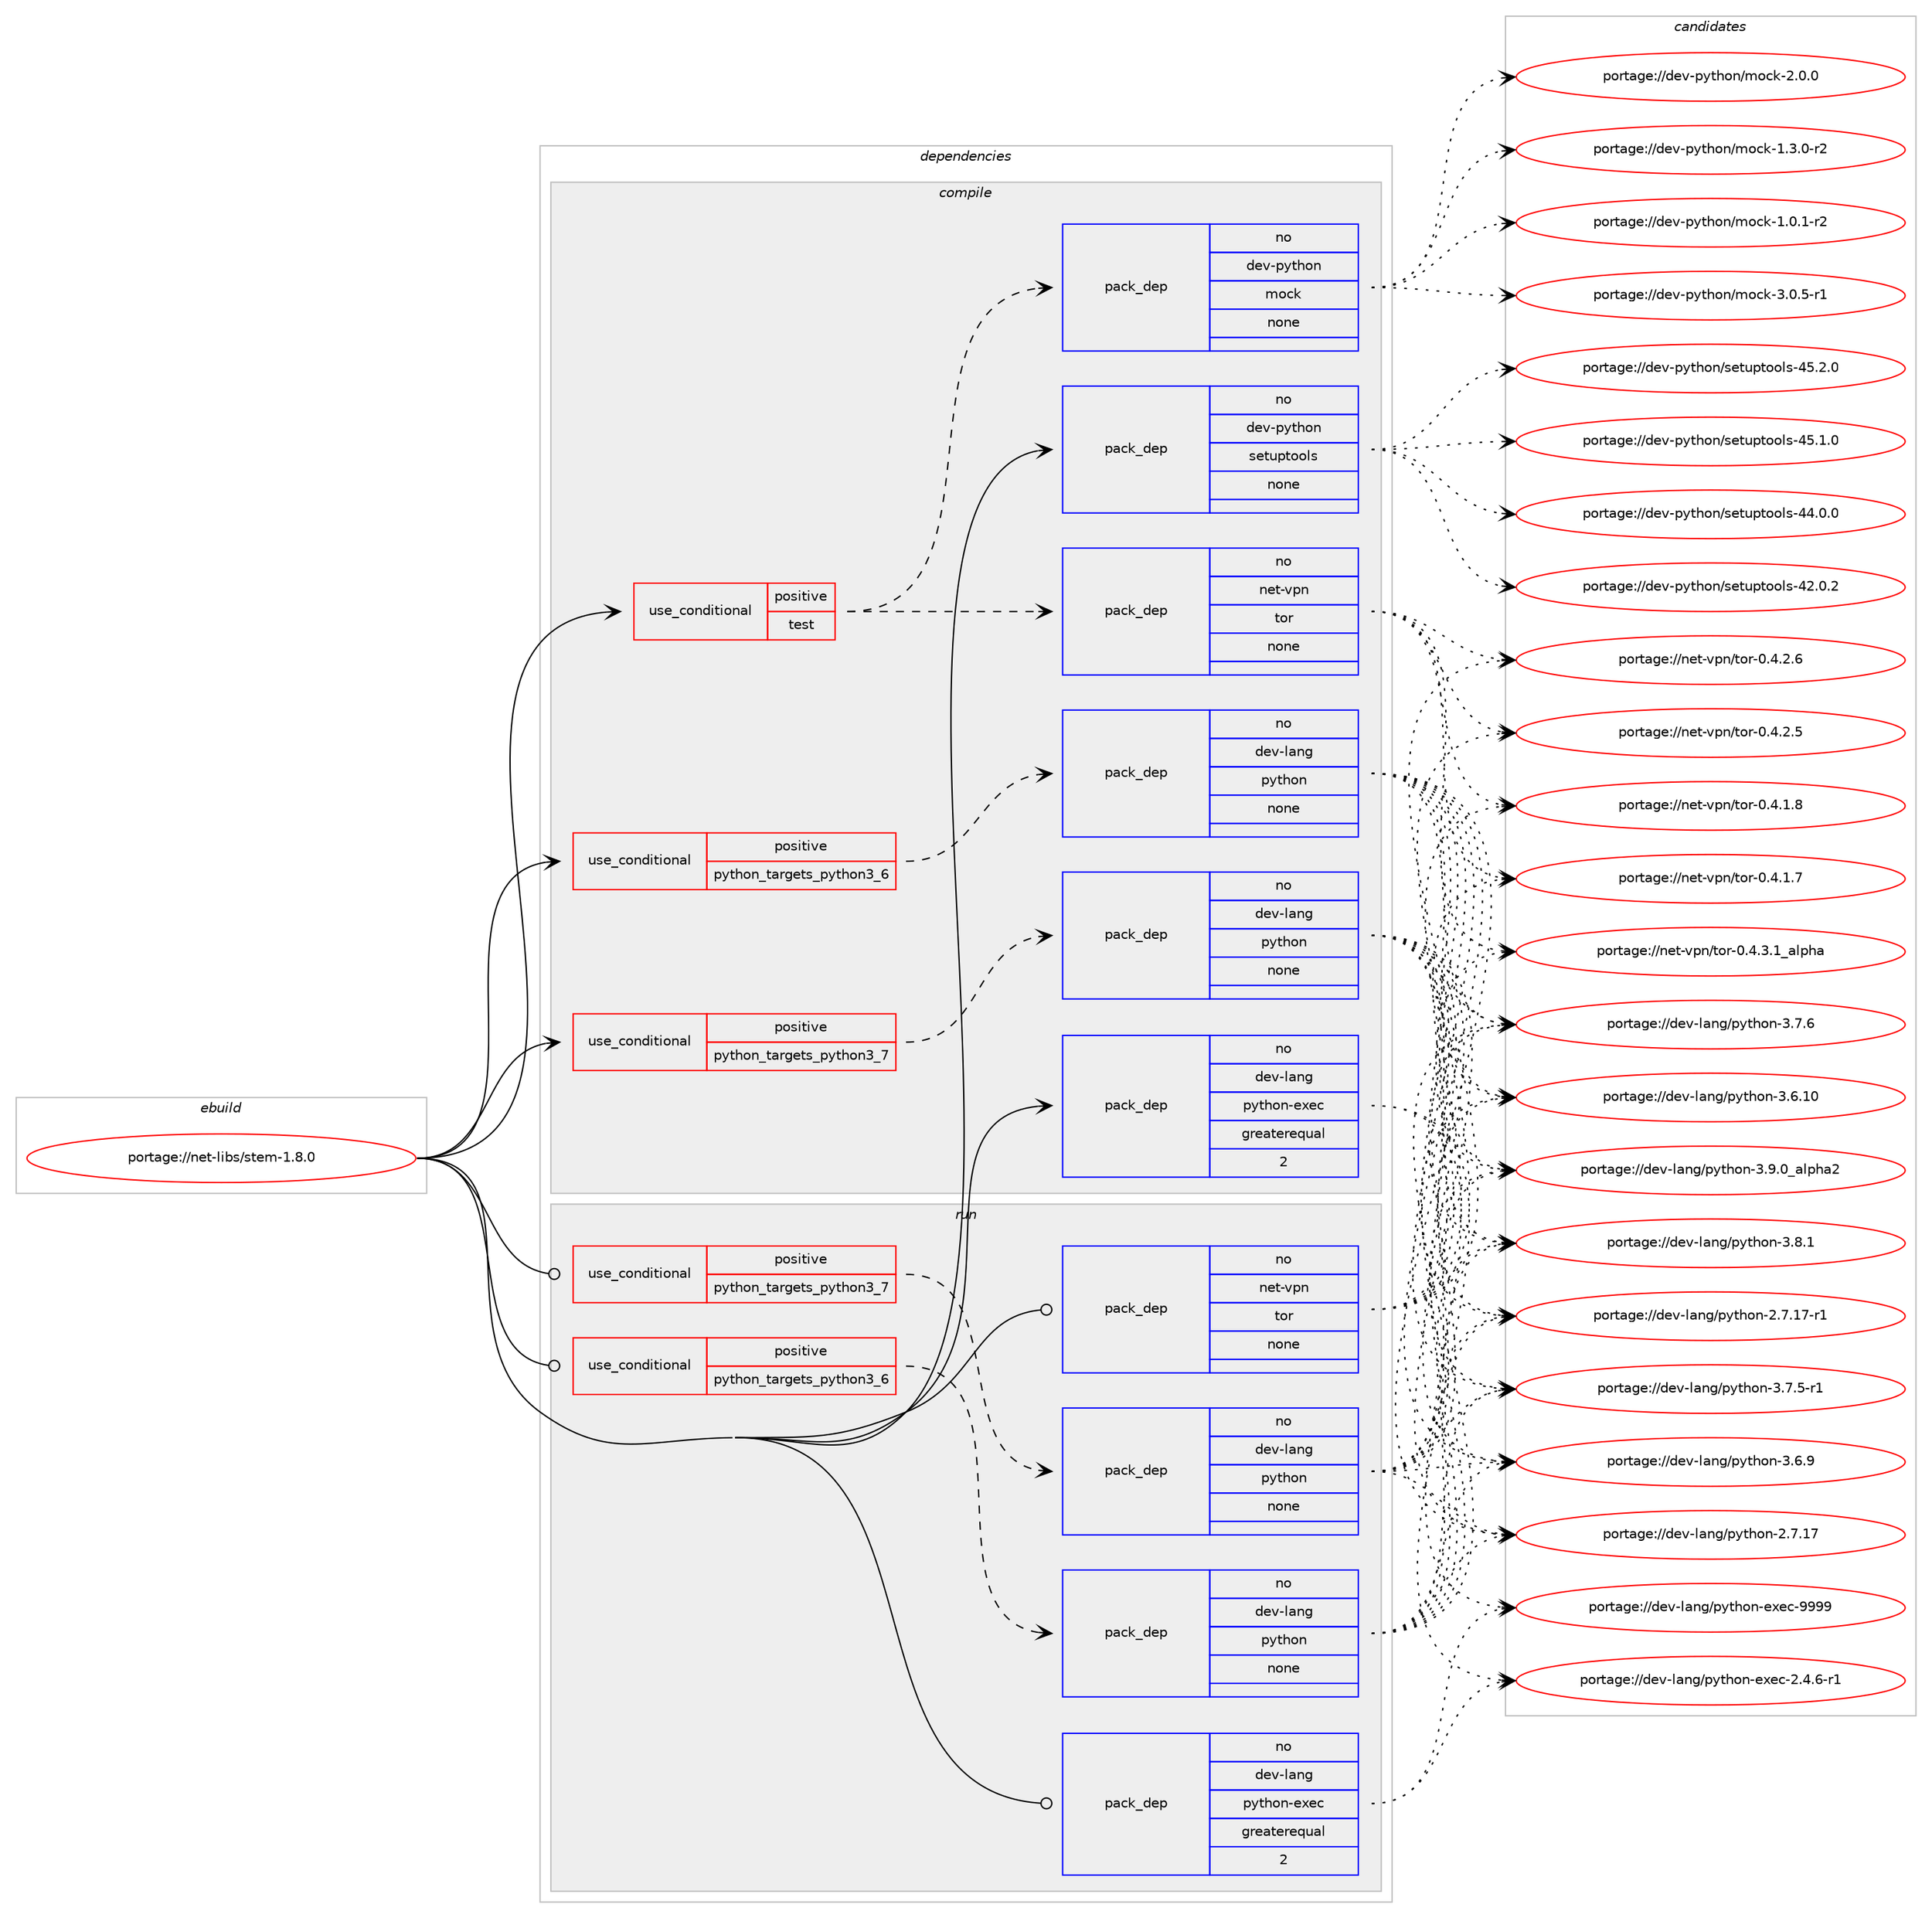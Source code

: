 digraph prolog {

# *************
# Graph options
# *************

newrank=true;
concentrate=true;
compound=true;
graph [rankdir=LR,fontname=Helvetica,fontsize=10,ranksep=1.5];#, ranksep=2.5, nodesep=0.2];
edge  [arrowhead=vee];
node  [fontname=Helvetica,fontsize=10];

# **********
# The ebuild
# **********

subgraph cluster_leftcol {
color=gray;
rank=same;
label=<<i>ebuild</i>>;
id [label="portage://net-libs/stem-1.8.0", color=red, width=4, href="../net-libs/stem-1.8.0.svg"];
}

# ****************
# The dependencies
# ****************

subgraph cluster_midcol {
color=gray;
label=<<i>dependencies</i>>;
subgraph cluster_compile {
fillcolor="#eeeeee";
style=filled;
label=<<i>compile</i>>;
subgraph cond27929 {
dependency131733 [label=<<TABLE BORDER="0" CELLBORDER="1" CELLSPACING="0" CELLPADDING="4"><TR><TD ROWSPAN="3" CELLPADDING="10">use_conditional</TD></TR><TR><TD>positive</TD></TR><TR><TD>python_targets_python3_6</TD></TR></TABLE>>, shape=none, color=red];
subgraph pack101604 {
dependency131734 [label=<<TABLE BORDER="0" CELLBORDER="1" CELLSPACING="0" CELLPADDING="4" WIDTH="220"><TR><TD ROWSPAN="6" CELLPADDING="30">pack_dep</TD></TR><TR><TD WIDTH="110">no</TD></TR><TR><TD>dev-lang</TD></TR><TR><TD>python</TD></TR><TR><TD>none</TD></TR><TR><TD></TD></TR></TABLE>>, shape=none, color=blue];
}
dependency131733:e -> dependency131734:w [weight=20,style="dashed",arrowhead="vee"];
}
id:e -> dependency131733:w [weight=20,style="solid",arrowhead="vee"];
subgraph cond27930 {
dependency131735 [label=<<TABLE BORDER="0" CELLBORDER="1" CELLSPACING="0" CELLPADDING="4"><TR><TD ROWSPAN="3" CELLPADDING="10">use_conditional</TD></TR><TR><TD>positive</TD></TR><TR><TD>python_targets_python3_7</TD></TR></TABLE>>, shape=none, color=red];
subgraph pack101605 {
dependency131736 [label=<<TABLE BORDER="0" CELLBORDER="1" CELLSPACING="0" CELLPADDING="4" WIDTH="220"><TR><TD ROWSPAN="6" CELLPADDING="30">pack_dep</TD></TR><TR><TD WIDTH="110">no</TD></TR><TR><TD>dev-lang</TD></TR><TR><TD>python</TD></TR><TR><TD>none</TD></TR><TR><TD></TD></TR></TABLE>>, shape=none, color=blue];
}
dependency131735:e -> dependency131736:w [weight=20,style="dashed",arrowhead="vee"];
}
id:e -> dependency131735:w [weight=20,style="solid",arrowhead="vee"];
subgraph cond27931 {
dependency131737 [label=<<TABLE BORDER="0" CELLBORDER="1" CELLSPACING="0" CELLPADDING="4"><TR><TD ROWSPAN="3" CELLPADDING="10">use_conditional</TD></TR><TR><TD>positive</TD></TR><TR><TD>test</TD></TR></TABLE>>, shape=none, color=red];
subgraph pack101606 {
dependency131738 [label=<<TABLE BORDER="0" CELLBORDER="1" CELLSPACING="0" CELLPADDING="4" WIDTH="220"><TR><TD ROWSPAN="6" CELLPADDING="30">pack_dep</TD></TR><TR><TD WIDTH="110">no</TD></TR><TR><TD>dev-python</TD></TR><TR><TD>mock</TD></TR><TR><TD>none</TD></TR><TR><TD></TD></TR></TABLE>>, shape=none, color=blue];
}
dependency131737:e -> dependency131738:w [weight=20,style="dashed",arrowhead="vee"];
subgraph pack101607 {
dependency131739 [label=<<TABLE BORDER="0" CELLBORDER="1" CELLSPACING="0" CELLPADDING="4" WIDTH="220"><TR><TD ROWSPAN="6" CELLPADDING="30">pack_dep</TD></TR><TR><TD WIDTH="110">no</TD></TR><TR><TD>net-vpn</TD></TR><TR><TD>tor</TD></TR><TR><TD>none</TD></TR><TR><TD></TD></TR></TABLE>>, shape=none, color=blue];
}
dependency131737:e -> dependency131739:w [weight=20,style="dashed",arrowhead="vee"];
}
id:e -> dependency131737:w [weight=20,style="solid",arrowhead="vee"];
subgraph pack101608 {
dependency131740 [label=<<TABLE BORDER="0" CELLBORDER="1" CELLSPACING="0" CELLPADDING="4" WIDTH="220"><TR><TD ROWSPAN="6" CELLPADDING="30">pack_dep</TD></TR><TR><TD WIDTH="110">no</TD></TR><TR><TD>dev-lang</TD></TR><TR><TD>python-exec</TD></TR><TR><TD>greaterequal</TD></TR><TR><TD>2</TD></TR></TABLE>>, shape=none, color=blue];
}
id:e -> dependency131740:w [weight=20,style="solid",arrowhead="vee"];
subgraph pack101609 {
dependency131741 [label=<<TABLE BORDER="0" CELLBORDER="1" CELLSPACING="0" CELLPADDING="4" WIDTH="220"><TR><TD ROWSPAN="6" CELLPADDING="30">pack_dep</TD></TR><TR><TD WIDTH="110">no</TD></TR><TR><TD>dev-python</TD></TR><TR><TD>setuptools</TD></TR><TR><TD>none</TD></TR><TR><TD></TD></TR></TABLE>>, shape=none, color=blue];
}
id:e -> dependency131741:w [weight=20,style="solid",arrowhead="vee"];
}
subgraph cluster_compileandrun {
fillcolor="#eeeeee";
style=filled;
label=<<i>compile and run</i>>;
}
subgraph cluster_run {
fillcolor="#eeeeee";
style=filled;
label=<<i>run</i>>;
subgraph cond27932 {
dependency131742 [label=<<TABLE BORDER="0" CELLBORDER="1" CELLSPACING="0" CELLPADDING="4"><TR><TD ROWSPAN="3" CELLPADDING="10">use_conditional</TD></TR><TR><TD>positive</TD></TR><TR><TD>python_targets_python3_6</TD></TR></TABLE>>, shape=none, color=red];
subgraph pack101610 {
dependency131743 [label=<<TABLE BORDER="0" CELLBORDER="1" CELLSPACING="0" CELLPADDING="4" WIDTH="220"><TR><TD ROWSPAN="6" CELLPADDING="30">pack_dep</TD></TR><TR><TD WIDTH="110">no</TD></TR><TR><TD>dev-lang</TD></TR><TR><TD>python</TD></TR><TR><TD>none</TD></TR><TR><TD></TD></TR></TABLE>>, shape=none, color=blue];
}
dependency131742:e -> dependency131743:w [weight=20,style="dashed",arrowhead="vee"];
}
id:e -> dependency131742:w [weight=20,style="solid",arrowhead="odot"];
subgraph cond27933 {
dependency131744 [label=<<TABLE BORDER="0" CELLBORDER="1" CELLSPACING="0" CELLPADDING="4"><TR><TD ROWSPAN="3" CELLPADDING="10">use_conditional</TD></TR><TR><TD>positive</TD></TR><TR><TD>python_targets_python3_7</TD></TR></TABLE>>, shape=none, color=red];
subgraph pack101611 {
dependency131745 [label=<<TABLE BORDER="0" CELLBORDER="1" CELLSPACING="0" CELLPADDING="4" WIDTH="220"><TR><TD ROWSPAN="6" CELLPADDING="30">pack_dep</TD></TR><TR><TD WIDTH="110">no</TD></TR><TR><TD>dev-lang</TD></TR><TR><TD>python</TD></TR><TR><TD>none</TD></TR><TR><TD></TD></TR></TABLE>>, shape=none, color=blue];
}
dependency131744:e -> dependency131745:w [weight=20,style="dashed",arrowhead="vee"];
}
id:e -> dependency131744:w [weight=20,style="solid",arrowhead="odot"];
subgraph pack101612 {
dependency131746 [label=<<TABLE BORDER="0" CELLBORDER="1" CELLSPACING="0" CELLPADDING="4" WIDTH="220"><TR><TD ROWSPAN="6" CELLPADDING="30">pack_dep</TD></TR><TR><TD WIDTH="110">no</TD></TR><TR><TD>dev-lang</TD></TR><TR><TD>python-exec</TD></TR><TR><TD>greaterequal</TD></TR><TR><TD>2</TD></TR></TABLE>>, shape=none, color=blue];
}
id:e -> dependency131746:w [weight=20,style="solid",arrowhead="odot"];
subgraph pack101613 {
dependency131747 [label=<<TABLE BORDER="0" CELLBORDER="1" CELLSPACING="0" CELLPADDING="4" WIDTH="220"><TR><TD ROWSPAN="6" CELLPADDING="30">pack_dep</TD></TR><TR><TD WIDTH="110">no</TD></TR><TR><TD>net-vpn</TD></TR><TR><TD>tor</TD></TR><TR><TD>none</TD></TR><TR><TD></TD></TR></TABLE>>, shape=none, color=blue];
}
id:e -> dependency131747:w [weight=20,style="solid",arrowhead="odot"];
}
}

# **************
# The candidates
# **************

subgraph cluster_choices {
rank=same;
color=gray;
label=<<i>candidates</i>>;

subgraph choice101604 {
color=black;
nodesep=1;
choice10010111845108971101034711212111610411111045514657464895971081121049750 [label="portage://dev-lang/python-3.9.0_alpha2", color=red, width=4,href="../dev-lang/python-3.9.0_alpha2.svg"];
choice100101118451089711010347112121116104111110455146564649 [label="portage://dev-lang/python-3.8.1", color=red, width=4,href="../dev-lang/python-3.8.1.svg"];
choice100101118451089711010347112121116104111110455146554654 [label="portage://dev-lang/python-3.7.6", color=red, width=4,href="../dev-lang/python-3.7.6.svg"];
choice1001011184510897110103471121211161041111104551465546534511449 [label="portage://dev-lang/python-3.7.5-r1", color=red, width=4,href="../dev-lang/python-3.7.5-r1.svg"];
choice100101118451089711010347112121116104111110455146544657 [label="portage://dev-lang/python-3.6.9", color=red, width=4,href="../dev-lang/python-3.6.9.svg"];
choice10010111845108971101034711212111610411111045514654464948 [label="portage://dev-lang/python-3.6.10", color=red, width=4,href="../dev-lang/python-3.6.10.svg"];
choice100101118451089711010347112121116104111110455046554649554511449 [label="portage://dev-lang/python-2.7.17-r1", color=red, width=4,href="../dev-lang/python-2.7.17-r1.svg"];
choice10010111845108971101034711212111610411111045504655464955 [label="portage://dev-lang/python-2.7.17", color=red, width=4,href="../dev-lang/python-2.7.17.svg"];
dependency131734:e -> choice10010111845108971101034711212111610411111045514657464895971081121049750:w [style=dotted,weight="100"];
dependency131734:e -> choice100101118451089711010347112121116104111110455146564649:w [style=dotted,weight="100"];
dependency131734:e -> choice100101118451089711010347112121116104111110455146554654:w [style=dotted,weight="100"];
dependency131734:e -> choice1001011184510897110103471121211161041111104551465546534511449:w [style=dotted,weight="100"];
dependency131734:e -> choice100101118451089711010347112121116104111110455146544657:w [style=dotted,weight="100"];
dependency131734:e -> choice10010111845108971101034711212111610411111045514654464948:w [style=dotted,weight="100"];
dependency131734:e -> choice100101118451089711010347112121116104111110455046554649554511449:w [style=dotted,weight="100"];
dependency131734:e -> choice10010111845108971101034711212111610411111045504655464955:w [style=dotted,weight="100"];
}
subgraph choice101605 {
color=black;
nodesep=1;
choice10010111845108971101034711212111610411111045514657464895971081121049750 [label="portage://dev-lang/python-3.9.0_alpha2", color=red, width=4,href="../dev-lang/python-3.9.0_alpha2.svg"];
choice100101118451089711010347112121116104111110455146564649 [label="portage://dev-lang/python-3.8.1", color=red, width=4,href="../dev-lang/python-3.8.1.svg"];
choice100101118451089711010347112121116104111110455146554654 [label="portage://dev-lang/python-3.7.6", color=red, width=4,href="../dev-lang/python-3.7.6.svg"];
choice1001011184510897110103471121211161041111104551465546534511449 [label="portage://dev-lang/python-3.7.5-r1", color=red, width=4,href="../dev-lang/python-3.7.5-r1.svg"];
choice100101118451089711010347112121116104111110455146544657 [label="portage://dev-lang/python-3.6.9", color=red, width=4,href="../dev-lang/python-3.6.9.svg"];
choice10010111845108971101034711212111610411111045514654464948 [label="portage://dev-lang/python-3.6.10", color=red, width=4,href="../dev-lang/python-3.6.10.svg"];
choice100101118451089711010347112121116104111110455046554649554511449 [label="portage://dev-lang/python-2.7.17-r1", color=red, width=4,href="../dev-lang/python-2.7.17-r1.svg"];
choice10010111845108971101034711212111610411111045504655464955 [label="portage://dev-lang/python-2.7.17", color=red, width=4,href="../dev-lang/python-2.7.17.svg"];
dependency131736:e -> choice10010111845108971101034711212111610411111045514657464895971081121049750:w [style=dotted,weight="100"];
dependency131736:e -> choice100101118451089711010347112121116104111110455146564649:w [style=dotted,weight="100"];
dependency131736:e -> choice100101118451089711010347112121116104111110455146554654:w [style=dotted,weight="100"];
dependency131736:e -> choice1001011184510897110103471121211161041111104551465546534511449:w [style=dotted,weight="100"];
dependency131736:e -> choice100101118451089711010347112121116104111110455146544657:w [style=dotted,weight="100"];
dependency131736:e -> choice10010111845108971101034711212111610411111045514654464948:w [style=dotted,weight="100"];
dependency131736:e -> choice100101118451089711010347112121116104111110455046554649554511449:w [style=dotted,weight="100"];
dependency131736:e -> choice10010111845108971101034711212111610411111045504655464955:w [style=dotted,weight="100"];
}
subgraph choice101606 {
color=black;
nodesep=1;
choice1001011184511212111610411111047109111991074551464846534511449 [label="portage://dev-python/mock-3.0.5-r1", color=red, width=4,href="../dev-python/mock-3.0.5-r1.svg"];
choice100101118451121211161041111104710911199107455046484648 [label="portage://dev-python/mock-2.0.0", color=red, width=4,href="../dev-python/mock-2.0.0.svg"];
choice1001011184511212111610411111047109111991074549465146484511450 [label="portage://dev-python/mock-1.3.0-r2", color=red, width=4,href="../dev-python/mock-1.3.0-r2.svg"];
choice1001011184511212111610411111047109111991074549464846494511450 [label="portage://dev-python/mock-1.0.1-r2", color=red, width=4,href="../dev-python/mock-1.0.1-r2.svg"];
dependency131738:e -> choice1001011184511212111610411111047109111991074551464846534511449:w [style=dotted,weight="100"];
dependency131738:e -> choice100101118451121211161041111104710911199107455046484648:w [style=dotted,weight="100"];
dependency131738:e -> choice1001011184511212111610411111047109111991074549465146484511450:w [style=dotted,weight="100"];
dependency131738:e -> choice1001011184511212111610411111047109111991074549464846494511450:w [style=dotted,weight="100"];
}
subgraph choice101607 {
color=black;
nodesep=1;
choice11010111645118112110471161111144548465246514649959710811210497 [label="portage://net-vpn/tor-0.4.3.1_alpha", color=red, width=4,href="../net-vpn/tor-0.4.3.1_alpha.svg"];
choice11010111645118112110471161111144548465246504654 [label="portage://net-vpn/tor-0.4.2.6", color=red, width=4,href="../net-vpn/tor-0.4.2.6.svg"];
choice11010111645118112110471161111144548465246504653 [label="portage://net-vpn/tor-0.4.2.5", color=red, width=4,href="../net-vpn/tor-0.4.2.5.svg"];
choice11010111645118112110471161111144548465246494656 [label="portage://net-vpn/tor-0.4.1.8", color=red, width=4,href="../net-vpn/tor-0.4.1.8.svg"];
choice11010111645118112110471161111144548465246494655 [label="portage://net-vpn/tor-0.4.1.7", color=red, width=4,href="../net-vpn/tor-0.4.1.7.svg"];
dependency131739:e -> choice11010111645118112110471161111144548465246514649959710811210497:w [style=dotted,weight="100"];
dependency131739:e -> choice11010111645118112110471161111144548465246504654:w [style=dotted,weight="100"];
dependency131739:e -> choice11010111645118112110471161111144548465246504653:w [style=dotted,weight="100"];
dependency131739:e -> choice11010111645118112110471161111144548465246494656:w [style=dotted,weight="100"];
dependency131739:e -> choice11010111645118112110471161111144548465246494655:w [style=dotted,weight="100"];
}
subgraph choice101608 {
color=black;
nodesep=1;
choice10010111845108971101034711212111610411111045101120101994557575757 [label="portage://dev-lang/python-exec-9999", color=red, width=4,href="../dev-lang/python-exec-9999.svg"];
choice10010111845108971101034711212111610411111045101120101994550465246544511449 [label="portage://dev-lang/python-exec-2.4.6-r1", color=red, width=4,href="../dev-lang/python-exec-2.4.6-r1.svg"];
dependency131740:e -> choice10010111845108971101034711212111610411111045101120101994557575757:w [style=dotted,weight="100"];
dependency131740:e -> choice10010111845108971101034711212111610411111045101120101994550465246544511449:w [style=dotted,weight="100"];
}
subgraph choice101609 {
color=black;
nodesep=1;
choice100101118451121211161041111104711510111611711211611111110811545525346504648 [label="portage://dev-python/setuptools-45.2.0", color=red, width=4,href="../dev-python/setuptools-45.2.0.svg"];
choice100101118451121211161041111104711510111611711211611111110811545525346494648 [label="portage://dev-python/setuptools-45.1.0", color=red, width=4,href="../dev-python/setuptools-45.1.0.svg"];
choice100101118451121211161041111104711510111611711211611111110811545525246484648 [label="portage://dev-python/setuptools-44.0.0", color=red, width=4,href="../dev-python/setuptools-44.0.0.svg"];
choice100101118451121211161041111104711510111611711211611111110811545525046484650 [label="portage://dev-python/setuptools-42.0.2", color=red, width=4,href="../dev-python/setuptools-42.0.2.svg"];
dependency131741:e -> choice100101118451121211161041111104711510111611711211611111110811545525346504648:w [style=dotted,weight="100"];
dependency131741:e -> choice100101118451121211161041111104711510111611711211611111110811545525346494648:w [style=dotted,weight="100"];
dependency131741:e -> choice100101118451121211161041111104711510111611711211611111110811545525246484648:w [style=dotted,weight="100"];
dependency131741:e -> choice100101118451121211161041111104711510111611711211611111110811545525046484650:w [style=dotted,weight="100"];
}
subgraph choice101610 {
color=black;
nodesep=1;
choice10010111845108971101034711212111610411111045514657464895971081121049750 [label="portage://dev-lang/python-3.9.0_alpha2", color=red, width=4,href="../dev-lang/python-3.9.0_alpha2.svg"];
choice100101118451089711010347112121116104111110455146564649 [label="portage://dev-lang/python-3.8.1", color=red, width=4,href="../dev-lang/python-3.8.1.svg"];
choice100101118451089711010347112121116104111110455146554654 [label="portage://dev-lang/python-3.7.6", color=red, width=4,href="../dev-lang/python-3.7.6.svg"];
choice1001011184510897110103471121211161041111104551465546534511449 [label="portage://dev-lang/python-3.7.5-r1", color=red, width=4,href="../dev-lang/python-3.7.5-r1.svg"];
choice100101118451089711010347112121116104111110455146544657 [label="portage://dev-lang/python-3.6.9", color=red, width=4,href="../dev-lang/python-3.6.9.svg"];
choice10010111845108971101034711212111610411111045514654464948 [label="portage://dev-lang/python-3.6.10", color=red, width=4,href="../dev-lang/python-3.6.10.svg"];
choice100101118451089711010347112121116104111110455046554649554511449 [label="portage://dev-lang/python-2.7.17-r1", color=red, width=4,href="../dev-lang/python-2.7.17-r1.svg"];
choice10010111845108971101034711212111610411111045504655464955 [label="portage://dev-lang/python-2.7.17", color=red, width=4,href="../dev-lang/python-2.7.17.svg"];
dependency131743:e -> choice10010111845108971101034711212111610411111045514657464895971081121049750:w [style=dotted,weight="100"];
dependency131743:e -> choice100101118451089711010347112121116104111110455146564649:w [style=dotted,weight="100"];
dependency131743:e -> choice100101118451089711010347112121116104111110455146554654:w [style=dotted,weight="100"];
dependency131743:e -> choice1001011184510897110103471121211161041111104551465546534511449:w [style=dotted,weight="100"];
dependency131743:e -> choice100101118451089711010347112121116104111110455146544657:w [style=dotted,weight="100"];
dependency131743:e -> choice10010111845108971101034711212111610411111045514654464948:w [style=dotted,weight="100"];
dependency131743:e -> choice100101118451089711010347112121116104111110455046554649554511449:w [style=dotted,weight="100"];
dependency131743:e -> choice10010111845108971101034711212111610411111045504655464955:w [style=dotted,weight="100"];
}
subgraph choice101611 {
color=black;
nodesep=1;
choice10010111845108971101034711212111610411111045514657464895971081121049750 [label="portage://dev-lang/python-3.9.0_alpha2", color=red, width=4,href="../dev-lang/python-3.9.0_alpha2.svg"];
choice100101118451089711010347112121116104111110455146564649 [label="portage://dev-lang/python-3.8.1", color=red, width=4,href="../dev-lang/python-3.8.1.svg"];
choice100101118451089711010347112121116104111110455146554654 [label="portage://dev-lang/python-3.7.6", color=red, width=4,href="../dev-lang/python-3.7.6.svg"];
choice1001011184510897110103471121211161041111104551465546534511449 [label="portage://dev-lang/python-3.7.5-r1", color=red, width=4,href="../dev-lang/python-3.7.5-r1.svg"];
choice100101118451089711010347112121116104111110455146544657 [label="portage://dev-lang/python-3.6.9", color=red, width=4,href="../dev-lang/python-3.6.9.svg"];
choice10010111845108971101034711212111610411111045514654464948 [label="portage://dev-lang/python-3.6.10", color=red, width=4,href="../dev-lang/python-3.6.10.svg"];
choice100101118451089711010347112121116104111110455046554649554511449 [label="portage://dev-lang/python-2.7.17-r1", color=red, width=4,href="../dev-lang/python-2.7.17-r1.svg"];
choice10010111845108971101034711212111610411111045504655464955 [label="portage://dev-lang/python-2.7.17", color=red, width=4,href="../dev-lang/python-2.7.17.svg"];
dependency131745:e -> choice10010111845108971101034711212111610411111045514657464895971081121049750:w [style=dotted,weight="100"];
dependency131745:e -> choice100101118451089711010347112121116104111110455146564649:w [style=dotted,weight="100"];
dependency131745:e -> choice100101118451089711010347112121116104111110455146554654:w [style=dotted,weight="100"];
dependency131745:e -> choice1001011184510897110103471121211161041111104551465546534511449:w [style=dotted,weight="100"];
dependency131745:e -> choice100101118451089711010347112121116104111110455146544657:w [style=dotted,weight="100"];
dependency131745:e -> choice10010111845108971101034711212111610411111045514654464948:w [style=dotted,weight="100"];
dependency131745:e -> choice100101118451089711010347112121116104111110455046554649554511449:w [style=dotted,weight="100"];
dependency131745:e -> choice10010111845108971101034711212111610411111045504655464955:w [style=dotted,weight="100"];
}
subgraph choice101612 {
color=black;
nodesep=1;
choice10010111845108971101034711212111610411111045101120101994557575757 [label="portage://dev-lang/python-exec-9999", color=red, width=4,href="../dev-lang/python-exec-9999.svg"];
choice10010111845108971101034711212111610411111045101120101994550465246544511449 [label="portage://dev-lang/python-exec-2.4.6-r1", color=red, width=4,href="../dev-lang/python-exec-2.4.6-r1.svg"];
dependency131746:e -> choice10010111845108971101034711212111610411111045101120101994557575757:w [style=dotted,weight="100"];
dependency131746:e -> choice10010111845108971101034711212111610411111045101120101994550465246544511449:w [style=dotted,weight="100"];
}
subgraph choice101613 {
color=black;
nodesep=1;
choice11010111645118112110471161111144548465246514649959710811210497 [label="portage://net-vpn/tor-0.4.3.1_alpha", color=red, width=4,href="../net-vpn/tor-0.4.3.1_alpha.svg"];
choice11010111645118112110471161111144548465246504654 [label="portage://net-vpn/tor-0.4.2.6", color=red, width=4,href="../net-vpn/tor-0.4.2.6.svg"];
choice11010111645118112110471161111144548465246504653 [label="portage://net-vpn/tor-0.4.2.5", color=red, width=4,href="../net-vpn/tor-0.4.2.5.svg"];
choice11010111645118112110471161111144548465246494656 [label="portage://net-vpn/tor-0.4.1.8", color=red, width=4,href="../net-vpn/tor-0.4.1.8.svg"];
choice11010111645118112110471161111144548465246494655 [label="portage://net-vpn/tor-0.4.1.7", color=red, width=4,href="../net-vpn/tor-0.4.1.7.svg"];
dependency131747:e -> choice11010111645118112110471161111144548465246514649959710811210497:w [style=dotted,weight="100"];
dependency131747:e -> choice11010111645118112110471161111144548465246504654:w [style=dotted,weight="100"];
dependency131747:e -> choice11010111645118112110471161111144548465246504653:w [style=dotted,weight="100"];
dependency131747:e -> choice11010111645118112110471161111144548465246494656:w [style=dotted,weight="100"];
dependency131747:e -> choice11010111645118112110471161111144548465246494655:w [style=dotted,weight="100"];
}
}

}
